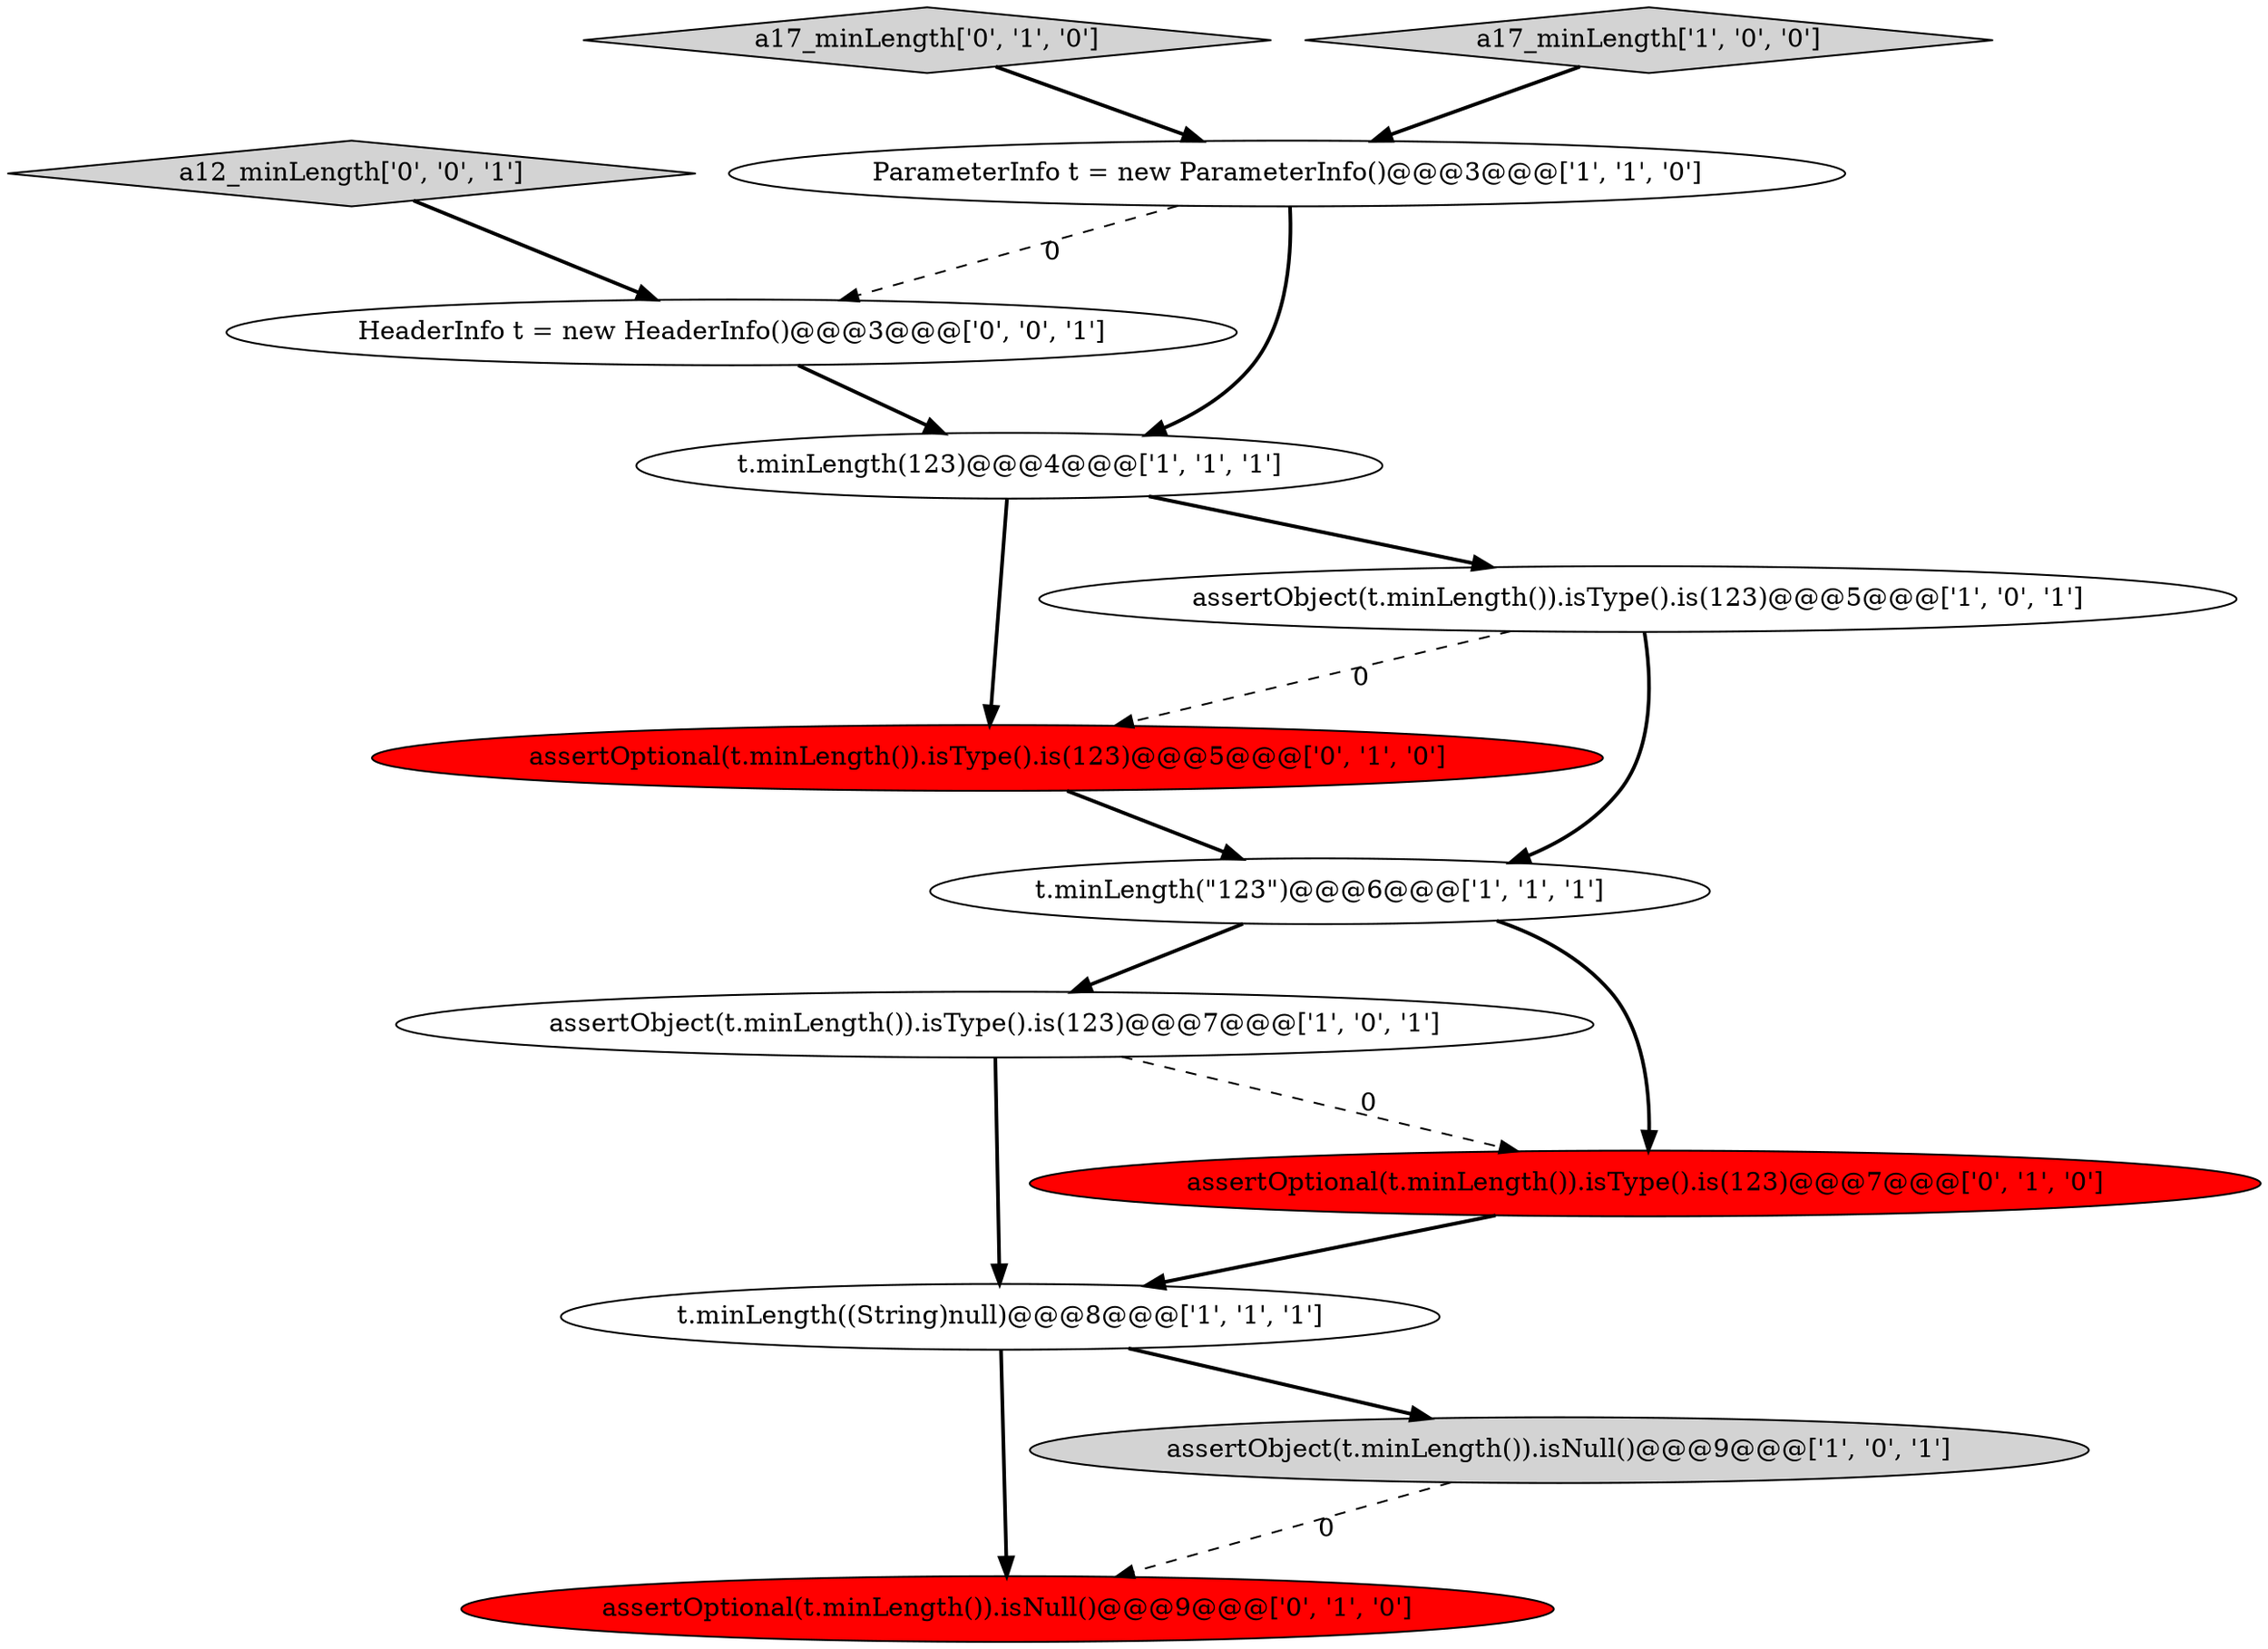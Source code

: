 digraph {
2 [style = filled, label = "assertObject(t.minLength()).isType().is(123)@@@7@@@['1', '0', '1']", fillcolor = white, shape = ellipse image = "AAA0AAABBB1BBB"];
0 [style = filled, label = "t.minLength(123)@@@4@@@['1', '1', '1']", fillcolor = white, shape = ellipse image = "AAA0AAABBB1BBB"];
12 [style = filled, label = "a12_minLength['0', '0', '1']", fillcolor = lightgray, shape = diamond image = "AAA0AAABBB3BBB"];
11 [style = filled, label = "assertOptional(t.minLength()).isType().is(123)@@@5@@@['0', '1', '0']", fillcolor = red, shape = ellipse image = "AAA1AAABBB2BBB"];
13 [style = filled, label = "HeaderInfo t = new HeaderInfo()@@@3@@@['0', '0', '1']", fillcolor = white, shape = ellipse image = "AAA0AAABBB3BBB"];
8 [style = filled, label = "assertOptional(t.minLength()).isNull()@@@9@@@['0', '1', '0']", fillcolor = red, shape = ellipse image = "AAA1AAABBB2BBB"];
4 [style = filled, label = "assertObject(t.minLength()).isNull()@@@9@@@['1', '0', '1']", fillcolor = lightgray, shape = ellipse image = "AAA0AAABBB1BBB"];
5 [style = filled, label = "ParameterInfo t = new ParameterInfo()@@@3@@@['1', '1', '0']", fillcolor = white, shape = ellipse image = "AAA0AAABBB1BBB"];
7 [style = filled, label = "t.minLength(\"123\")@@@6@@@['1', '1', '1']", fillcolor = white, shape = ellipse image = "AAA0AAABBB1BBB"];
9 [style = filled, label = "assertOptional(t.minLength()).isType().is(123)@@@7@@@['0', '1', '0']", fillcolor = red, shape = ellipse image = "AAA1AAABBB2BBB"];
10 [style = filled, label = "a17_minLength['0', '1', '0']", fillcolor = lightgray, shape = diamond image = "AAA0AAABBB2BBB"];
1 [style = filled, label = "assertObject(t.minLength()).isType().is(123)@@@5@@@['1', '0', '1']", fillcolor = white, shape = ellipse image = "AAA0AAABBB1BBB"];
6 [style = filled, label = "a17_minLength['1', '0', '0']", fillcolor = lightgray, shape = diamond image = "AAA0AAABBB1BBB"];
3 [style = filled, label = "t.minLength((String)null)@@@8@@@['1', '1', '1']", fillcolor = white, shape = ellipse image = "AAA0AAABBB1BBB"];
5->13 [style = dashed, label="0"];
7->9 [style = bold, label=""];
9->3 [style = bold, label=""];
12->13 [style = bold, label=""];
0->11 [style = bold, label=""];
6->5 [style = bold, label=""];
4->8 [style = dashed, label="0"];
10->5 [style = bold, label=""];
5->0 [style = bold, label=""];
2->9 [style = dashed, label="0"];
7->2 [style = bold, label=""];
1->7 [style = bold, label=""];
0->1 [style = bold, label=""];
3->4 [style = bold, label=""];
11->7 [style = bold, label=""];
3->8 [style = bold, label=""];
2->3 [style = bold, label=""];
1->11 [style = dashed, label="0"];
13->0 [style = bold, label=""];
}
